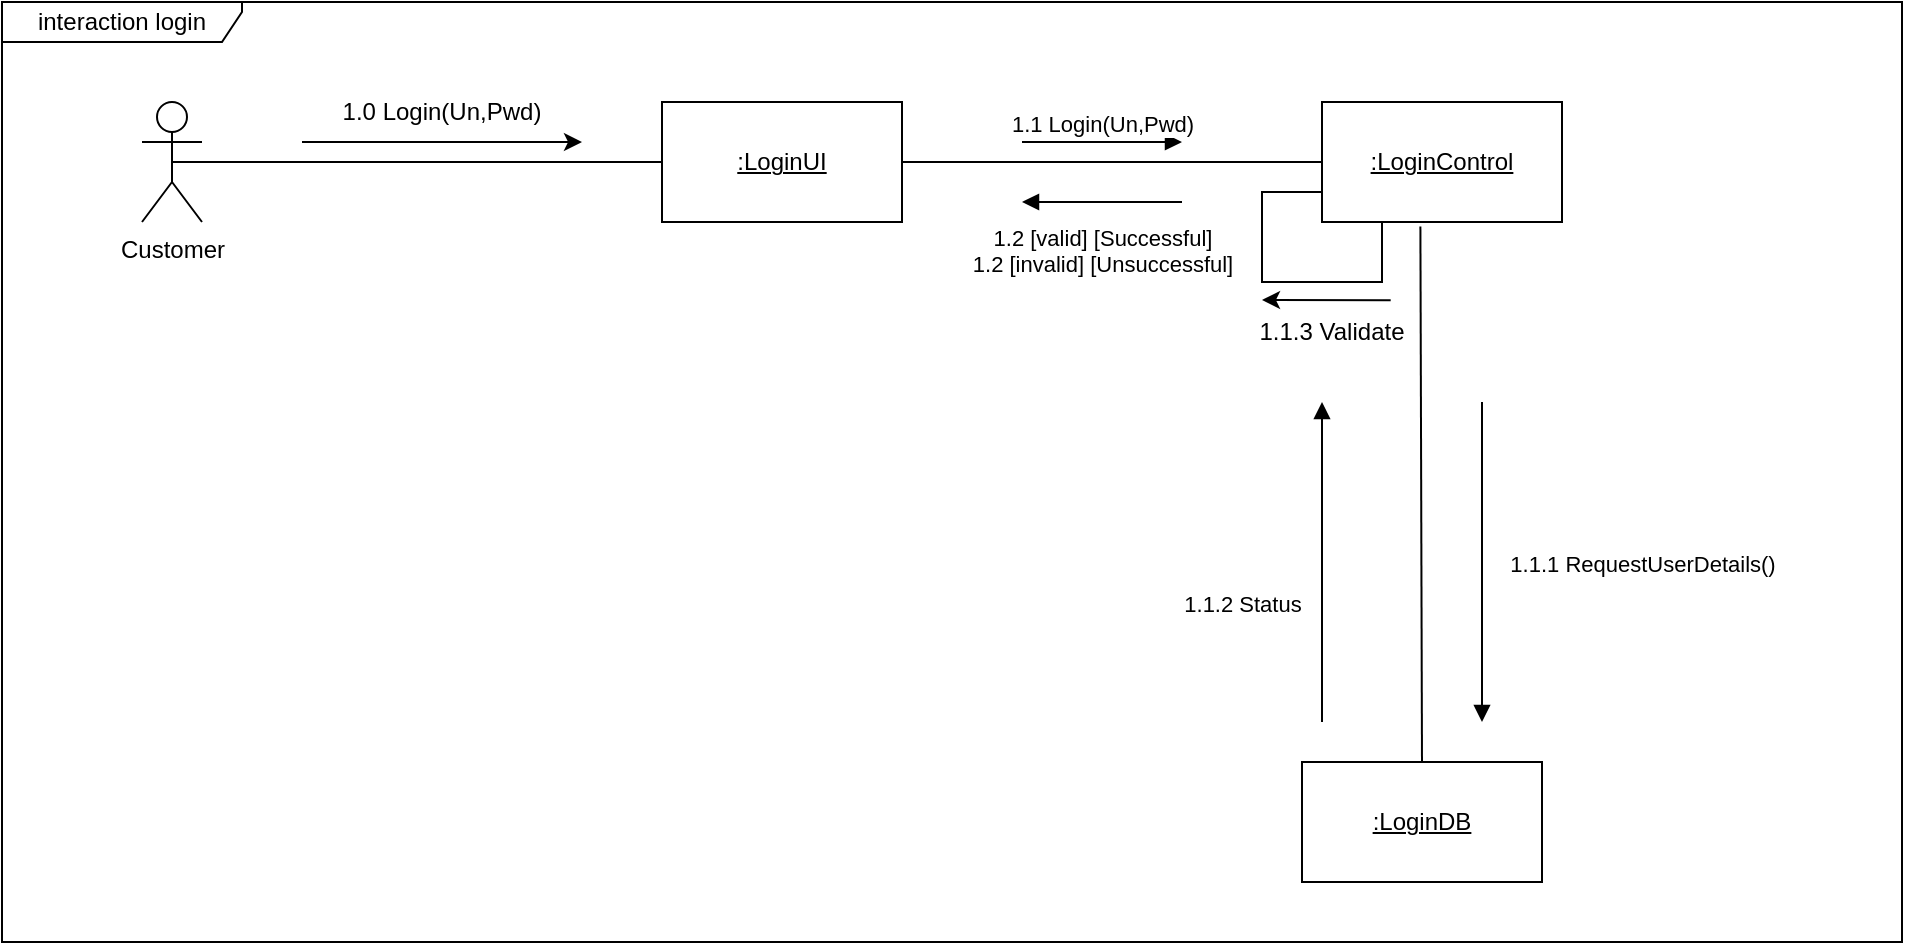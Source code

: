 <mxfile version="20.4.1" type="device"><diagram id="c-1Zw9ODnE1m85s3A1gv" name="Page-1"><mxGraphModel dx="1038" dy="1671" grid="1" gridSize="10" guides="1" tooltips="1" connect="1" arrows="1" fold="1" page="1" pageScale="1" pageWidth="850" pageHeight="1100" math="0" shadow="0"><root><mxCell id="0"/><mxCell id="1" parent="0"/><mxCell id="diEjP88pXxR4eq838XCM-1" value="Customer" style="shape=umlActor;verticalLabelPosition=bottom;verticalAlign=top;html=1;" parent="1" vertex="1"><mxGeometry x="90" y="40" width="30" height="60" as="geometry"/></mxCell><mxCell id="diEjP88pXxR4eq838XCM-2" value="&lt;u&gt;:LoginUI&lt;/u&gt;" style="rounded=0;whiteSpace=wrap;html=1;" parent="1" vertex="1"><mxGeometry x="350" y="40" width="120" height="60" as="geometry"/></mxCell><mxCell id="diEjP88pXxR4eq838XCM-3" value="&lt;u&gt;:LoginControl&lt;/u&gt;" style="rounded=0;whiteSpace=wrap;html=1;" parent="1" vertex="1"><mxGeometry x="680" y="40" width="120" height="60" as="geometry"/></mxCell><mxCell id="diEjP88pXxR4eq838XCM-4" value="&lt;u&gt;:LoginDB&lt;/u&gt;" style="rounded=0;whiteSpace=wrap;html=1;" parent="1" vertex="1"><mxGeometry x="670" y="370" width="120" height="60" as="geometry"/></mxCell><mxCell id="diEjP88pXxR4eq838XCM-5" value="" style="endArrow=none;html=1;rounded=0;exitX=0.5;exitY=0.5;exitDx=0;exitDy=0;exitPerimeter=0;entryX=0;entryY=0.5;entryDx=0;entryDy=0;" parent="1" source="diEjP88pXxR4eq838XCM-1" target="diEjP88pXxR4eq838XCM-2" edge="1"><mxGeometry width="50" height="50" relative="1" as="geometry"><mxPoint x="400" y="320" as="sourcePoint"/><mxPoint x="450" y="270" as="targetPoint"/></mxGeometry></mxCell><mxCell id="diEjP88pXxR4eq838XCM-6" value="1.0 Login(Un,Pwd)" style="text;html=1;strokeColor=none;fillColor=none;align=center;verticalAlign=middle;whiteSpace=wrap;rounded=0;" parent="1" vertex="1"><mxGeometry x="170" y="30" width="140" height="30" as="geometry"/></mxCell><mxCell id="diEjP88pXxR4eq838XCM-7" value="" style="endArrow=classic;html=1;rounded=0;exitX=0;exitY=1;exitDx=0;exitDy=0;entryX=1;entryY=1;entryDx=0;entryDy=0;" parent="1" source="diEjP88pXxR4eq838XCM-6" target="diEjP88pXxR4eq838XCM-6" edge="1"><mxGeometry width="50" height="50" relative="1" as="geometry"><mxPoint x="400" y="310" as="sourcePoint"/><mxPoint x="450" y="260" as="targetPoint"/></mxGeometry></mxCell><mxCell id="diEjP88pXxR4eq838XCM-8" value="" style="endArrow=none;html=1;rounded=0;entryX=0;entryY=0.5;entryDx=0;entryDy=0;exitX=1;exitY=0.5;exitDx=0;exitDy=0;" parent="1" source="diEjP88pXxR4eq838XCM-2" target="diEjP88pXxR4eq838XCM-3" edge="1"><mxGeometry width="50" height="50" relative="1" as="geometry"><mxPoint x="400" y="310" as="sourcePoint"/><mxPoint x="450" y="260" as="targetPoint"/></mxGeometry></mxCell><mxCell id="diEjP88pXxR4eq838XCM-9" value="" style="endArrow=none;html=1;rounded=0;entryX=0.5;entryY=0;entryDx=0;entryDy=0;exitX=0.41;exitY=1.037;exitDx=0;exitDy=0;exitPerimeter=0;" parent="1" source="diEjP88pXxR4eq838XCM-3" target="diEjP88pXxR4eq838XCM-4" edge="1"><mxGeometry width="50" height="50" relative="1" as="geometry"><mxPoint x="480" y="80" as="sourcePoint"/><mxPoint x="690" y="80" as="targetPoint"/></mxGeometry></mxCell><mxCell id="diEjP88pXxR4eq838XCM-10" value="1.1 Login(Un,Pwd)" style="html=1;verticalAlign=bottom;endArrow=block;rounded=0;" parent="1" edge="1"><mxGeometry width="80" relative="1" as="geometry"><mxPoint x="530" y="60" as="sourcePoint"/><mxPoint x="610" y="60" as="targetPoint"/></mxGeometry></mxCell><mxCell id="diEjP88pXxR4eq838XCM-12" value="1.1.1 RequestUserDetails()" style="html=1;verticalAlign=bottom;endArrow=block;rounded=0;" parent="1" edge="1"><mxGeometry x="0.125" y="80" width="80" relative="1" as="geometry"><mxPoint x="760" y="190" as="sourcePoint"/><mxPoint x="760" y="350" as="targetPoint"/><mxPoint as="offset"/></mxGeometry></mxCell><mxCell id="diEjP88pXxR4eq838XCM-13" value="1.1.2 Status" style="html=1;verticalAlign=bottom;endArrow=block;rounded=0;" parent="1" edge="1"><mxGeometry x="-0.375" y="40" width="80" relative="1" as="geometry"><mxPoint x="680" y="350" as="sourcePoint"/><mxPoint x="680" y="190" as="targetPoint"/><mxPoint as="offset"/></mxGeometry></mxCell><mxCell id="diEjP88pXxR4eq838XCM-14" value="" style="endArrow=none;html=1;rounded=0;exitX=0.25;exitY=1;exitDx=0;exitDy=0;entryX=0;entryY=0.75;entryDx=0;entryDy=0;" parent="1" source="diEjP88pXxR4eq838XCM-3" target="diEjP88pXxR4eq838XCM-3" edge="1"><mxGeometry width="50" height="50" relative="1" as="geometry"><mxPoint x="750" y="170" as="sourcePoint"/><mxPoint x="800" y="90" as="targetPoint"/><Array as="points"><mxPoint x="710" y="130"/><mxPoint x="650" y="130"/><mxPoint x="650" y="85"/></Array></mxGeometry></mxCell><mxCell id="diEjP88pXxR4eq838XCM-15" value="1.1.3 Validate" style="text;html=1;strokeColor=none;fillColor=none;align=center;verticalAlign=middle;whiteSpace=wrap;rounded=0;" parent="1" vertex="1"><mxGeometry x="640" y="140" width="90" height="30" as="geometry"/></mxCell><mxCell id="diEjP88pXxR4eq838XCM-16" value="" style="endArrow=classic;html=1;rounded=0;exitX=0.826;exitY=-0.028;exitDx=0;exitDy=0;exitPerimeter=0;" parent="1" source="diEjP88pXxR4eq838XCM-15" edge="1"><mxGeometry width="50" height="50" relative="1" as="geometry"><mxPoint x="970" y="160" as="sourcePoint"/><mxPoint x="650" y="139" as="targetPoint"/><Array as="points"/></mxGeometry></mxCell><mxCell id="diEjP88pXxR4eq838XCM-17" value="1.2 [valid] [Successful]&lt;br&gt;1.2 [invalid] [Unsuccessful]" style="html=1;verticalAlign=bottom;endArrow=block;rounded=0;" parent="1" edge="1"><mxGeometry y="40" width="80" relative="1" as="geometry"><mxPoint x="610" y="90" as="sourcePoint"/><mxPoint x="530" y="90" as="targetPoint"/><mxPoint as="offset"/></mxGeometry></mxCell><mxCell id="LHM-V4PWxjrkztbXJxJQ-1" value="interaction login" style="shape=umlFrame;whiteSpace=wrap;html=1;width=120;height=20;" vertex="1" parent="1"><mxGeometry x="20" y="-10" width="950" height="470" as="geometry"/></mxCell></root></mxGraphModel></diagram></mxfile>